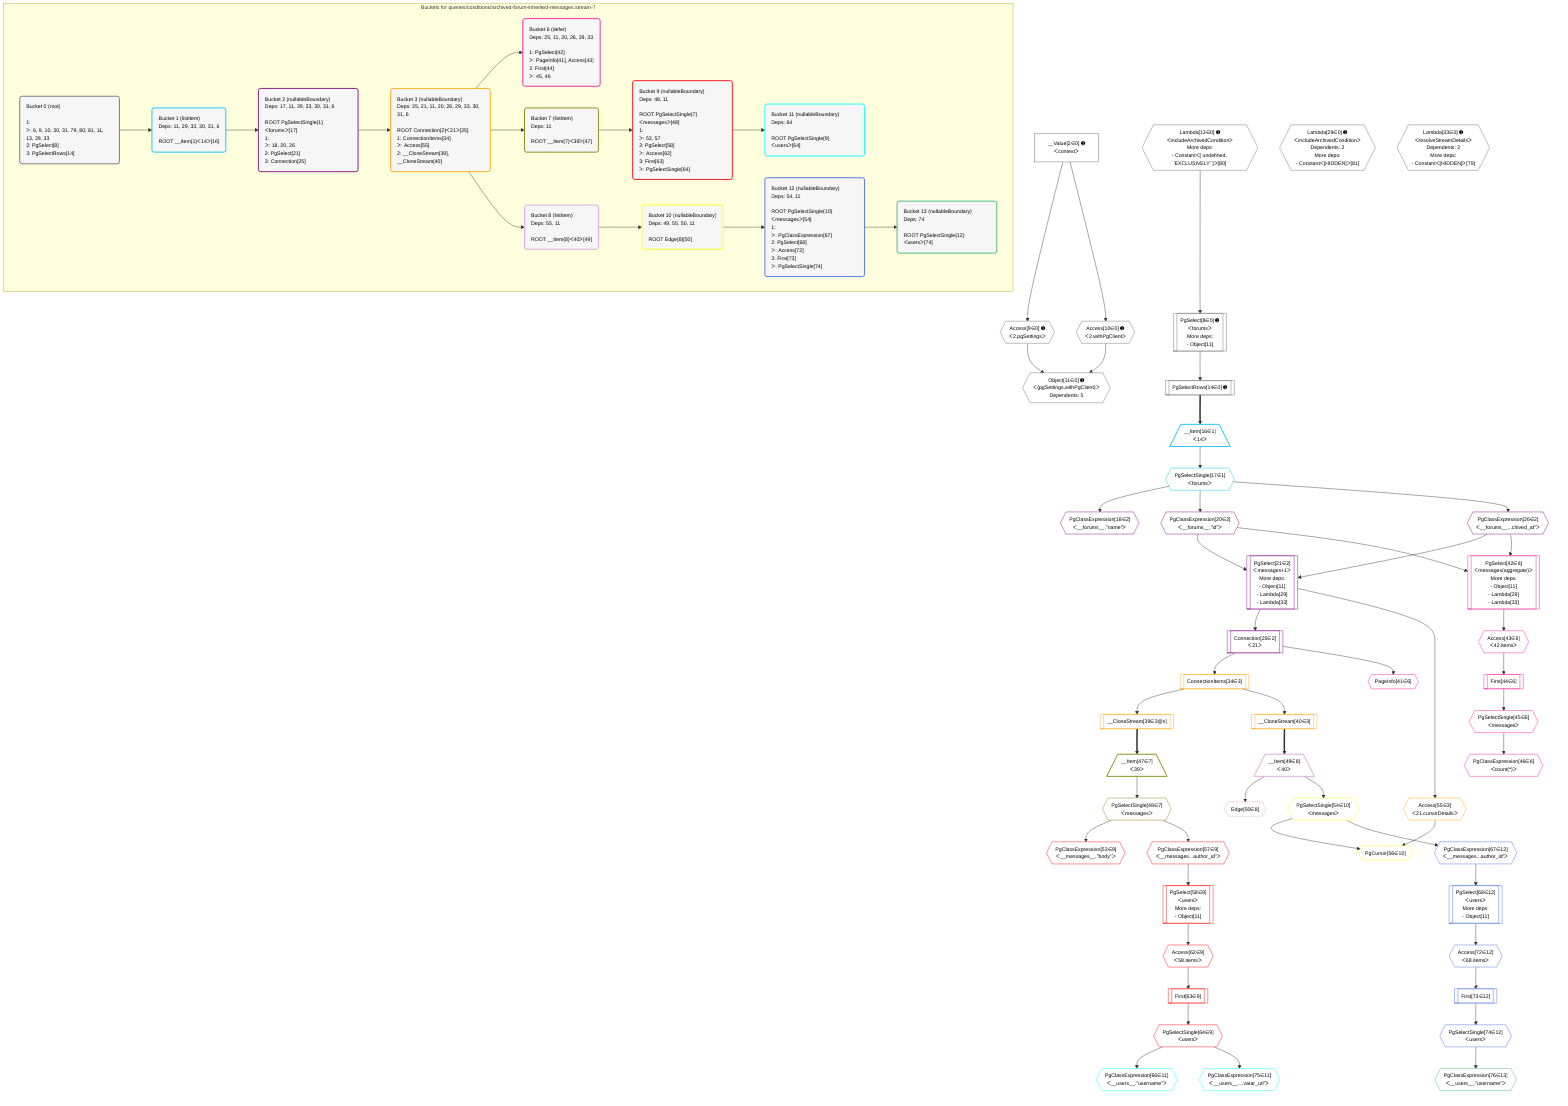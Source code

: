 %%{init: {'themeVariables': { 'fontSize': '12px'}}}%%
graph TD
    classDef path fill:#eee,stroke:#000,color:#000
    classDef plan fill:#fff,stroke-width:1px,color:#000
    classDef itemplan fill:#fff,stroke-width:2px,color:#000
    classDef unbatchedplan fill:#dff,stroke-width:1px,color:#000
    classDef sideeffectplan fill:#fcc,stroke-width:2px,color:#000
    classDef bucket fill:#f6f6f6,color:#000,stroke-width:2px,text-align:left

    subgraph "Buckets for queries/conditions/archived-forum-inherited-messages.stream-7"
    Bucket0("Bucket 0 (root)<br /><br />1: <br />ᐳ: 6, 9, 10, 30, 31, 79, 80, 81, 11, 13, 29, 33<br />2: PgSelect[8]<br />3: PgSelectRows[14]"):::bucket
    Bucket1("Bucket 1 (listItem)<br />Deps: 11, 29, 33, 30, 31, 6<br /><br />ROOT __Item{1}ᐸ14ᐳ[16]"):::bucket
    Bucket2("Bucket 2 (nullableBoundary)<br />Deps: 17, 11, 29, 33, 30, 31, 6<br /><br />ROOT PgSelectSingle{1}ᐸforumsᐳ[17]<br />1: <br />ᐳ: 18, 20, 26<br />2: PgSelect[21]<br />3: Connection[25]"):::bucket
    Bucket3("Bucket 3 (nullableBoundary)<br />Deps: 25, 21, 11, 20, 26, 29, 33, 30, 31, 6<br /><br />ROOT Connection{2}ᐸ21ᐳ[25]<br />1: ConnectionItems[34]<br />ᐳ: Access[55]<br />2: __CloneStream[39], __CloneStream[40]"):::bucket
    Bucket6("Bucket 6 (defer)<br />Deps: 25, 11, 20, 26, 29, 33<br /><br />1: PgSelect[42]<br />ᐳ: PageInfo[41], Access[43]<br />2: First[44]<br />ᐳ: 45, 46"):::bucket
    Bucket7("Bucket 7 (listItem)<br />Deps: 11<br /><br />ROOT __Item{7}ᐸ39ᐳ[47]"):::bucket
    Bucket8("Bucket 8 (listItem)<br />Deps: 55, 11<br /><br />ROOT __Item{8}ᐸ40ᐳ[49]"):::bucket
    Bucket9("Bucket 9 (nullableBoundary)<br />Deps: 48, 11<br /><br />ROOT PgSelectSingle{7}ᐸmessagesᐳ[48]<br />1: <br />ᐳ: 53, 57<br />2: PgSelect[58]<br />ᐳ: Access[62]<br />3: First[63]<br />ᐳ: PgSelectSingle[64]"):::bucket
    Bucket10("Bucket 10 (nullableBoundary)<br />Deps: 49, 55, 50, 11<br /><br />ROOT Edge{8}[50]"):::bucket
    Bucket11("Bucket 11 (nullableBoundary)<br />Deps: 64<br /><br />ROOT PgSelectSingle{9}ᐸusersᐳ[64]"):::bucket
    Bucket12("Bucket 12 (nullableBoundary)<br />Deps: 54, 11<br /><br />ROOT PgSelectSingle{10}ᐸmessagesᐳ[54]<br />1: <br />ᐳ: PgClassExpression[67]<br />2: PgSelect[68]<br />ᐳ: Access[72]<br />3: First[73]<br />ᐳ: PgSelectSingle[74]"):::bucket
    Bucket13("Bucket 13 (nullableBoundary)<br />Deps: 74<br /><br />ROOT PgSelectSingle{12}ᐸusersᐳ[74]"):::bucket
    end
    Bucket0 --> Bucket1
    Bucket1 --> Bucket2
    Bucket2 --> Bucket3
    Bucket3 --> Bucket6 & Bucket7 & Bucket8
    Bucket7 --> Bucket9
    Bucket8 --> Bucket10
    Bucket9 --> Bucket11
    Bucket10 --> Bucket12
    Bucket12 --> Bucket13

    %% plan dependencies
    PgSelect8[["PgSelect[8∈0] ➊<br />ᐸforumsᐳ<br />More deps:<br />- Object[11]"]]:::plan
    Lambda13{{"Lambda[13∈0] ➊<br />ᐸincludeArchivedConditionᐳ<br />More deps:<br />- Constantᐸ[ undefined, 'EXCLUSIVELY' ]ᐳ[80]"}}:::plan
    Lambda13 --> PgSelect8
    Object11{{"Object[11∈0] ➊<br />ᐸ{pgSettings,withPgClient}ᐳ<br />Dependents: 5"}}:::plan
    Access9{{"Access[9∈0] ➊<br />ᐸ2.pgSettingsᐳ"}}:::plan
    Access10{{"Access[10∈0] ➊<br />ᐸ2.withPgClientᐳ"}}:::plan
    Access9 & Access10 --> Object11
    __Value2["__Value[2∈0] ➊<br />ᐸcontextᐳ"]:::plan
    __Value2 --> Access9
    __Value2 --> Access10
    PgSelectRows14[["PgSelectRows[14∈0] ➊"]]:::plan
    PgSelect8 --> PgSelectRows14
    Lambda29{{"Lambda[29∈0] ➊<br />ᐸincludeArchivedConditionᐳ<br />Dependents: 2<br />More deps:<br />- Constantᐸ[HIDDEN]ᐳ[81]"}}:::plan
    Lambda33{{"Lambda[33∈0] ➊<br />ᐸresolveStreamDetailsᐳ<br />Dependents: 2<br />More deps:<br />- Constantᐸ[HIDDEN]ᐳ[79]"}}:::plan
    __Item16[/"__Item[16∈1]<br />ᐸ14ᐳ"\]:::itemplan
    PgSelectRows14 ==> __Item16
    PgSelectSingle17{{"PgSelectSingle[17∈1]<br />ᐸforumsᐳ"}}:::plan
    __Item16 --> PgSelectSingle17
    PgSelect21[["PgSelect[21∈2]<br />ᐸmessages+1ᐳ<br />More deps:<br />- Object[11]<br />- Lambda[29]<br />- Lambda[33]"]]:::plan
    PgClassExpression20{{"PgClassExpression[20∈2]<br />ᐸ__forums__.”id”ᐳ"}}:::plan
    PgClassExpression26{{"PgClassExpression[26∈2]<br />ᐸ__forums__...chived_at”ᐳ"}}:::plan
    PgClassExpression20 & PgClassExpression26 --> PgSelect21
    PgClassExpression18{{"PgClassExpression[18∈2]<br />ᐸ__forums__.”name”ᐳ"}}:::plan
    PgSelectSingle17 --> PgClassExpression18
    PgSelectSingle17 --> PgClassExpression20
    Connection25[["Connection[25∈2]<br />ᐸ21ᐳ"]]:::plan
    PgSelect21 --> Connection25
    PgSelectSingle17 --> PgClassExpression26
    ConnectionItems34[["ConnectionItems[34∈3]"]]:::plan
    Connection25 --> ConnectionItems34
    __CloneStream39[["__CloneStream[39∈3@s]"]]:::plan
    ConnectionItems34 --> __CloneStream39
    __CloneStream40[["__CloneStream[40∈3]"]]:::plan
    ConnectionItems34 --> __CloneStream40
    Access55{{"Access[55∈3]<br />ᐸ21.cursorDetailsᐳ"}}:::plan
    PgSelect21 --> Access55
    PgSelect42[["PgSelect[42∈6]<br />ᐸmessages(aggregate)ᐳ<br />More deps:<br />- Object[11]<br />- Lambda[29]<br />- Lambda[33]"]]:::plan
    PgClassExpression20 & PgClassExpression26 --> PgSelect42
    PageInfo41{{"PageInfo[41∈6]"}}:::plan
    Connection25 --> PageInfo41
    Access43{{"Access[43∈6]<br />ᐸ42.itemsᐳ"}}:::plan
    PgSelect42 --> Access43
    First44[["First[44∈6]"]]:::plan
    Access43 --> First44
    PgSelectSingle45{{"PgSelectSingle[45∈6]<br />ᐸmessagesᐳ"}}:::plan
    First44 --> PgSelectSingle45
    PgClassExpression46{{"PgClassExpression[46∈6]<br />ᐸcount(*)ᐳ"}}:::plan
    PgSelectSingle45 --> PgClassExpression46
    __Item47[/"__Item[47∈7]<br />ᐸ39ᐳ"\]:::itemplan
    __CloneStream39 ==> __Item47
    PgSelectSingle48{{"PgSelectSingle[48∈7]<br />ᐸmessagesᐳ"}}:::plan
    __Item47 --> PgSelectSingle48
    __Item49[/"__Item[49∈8]<br />ᐸ40ᐳ"\]:::itemplan
    __CloneStream40 ==> __Item49
    Edge50{{"Edge[50∈8]"}}:::plan
    __Item49 --> Edge50
    PgSelect58[["PgSelect[58∈9]<br />ᐸusersᐳ<br />More deps:<br />- Object[11]"]]:::plan
    PgClassExpression57{{"PgClassExpression[57∈9]<br />ᐸ__messages...author_id”ᐳ"}}:::plan
    PgClassExpression57 --> PgSelect58
    PgClassExpression53{{"PgClassExpression[53∈9]<br />ᐸ__messages__.”body”ᐳ"}}:::plan
    PgSelectSingle48 --> PgClassExpression53
    PgSelectSingle48 --> PgClassExpression57
    Access62{{"Access[62∈9]<br />ᐸ58.itemsᐳ"}}:::plan
    PgSelect58 --> Access62
    First63[["First[63∈9]"]]:::plan
    Access62 --> First63
    PgSelectSingle64{{"PgSelectSingle[64∈9]<br />ᐸusersᐳ"}}:::plan
    First63 --> PgSelectSingle64
    PgCursor56{{"PgCursor[56∈10]"}}:::plan
    PgSelectSingle54{{"PgSelectSingle[54∈10]<br />ᐸmessagesᐳ"}}:::plan
    PgSelectSingle54 & Access55 --> PgCursor56
    __Item49 --> PgSelectSingle54
    PgClassExpression66{{"PgClassExpression[66∈11]<br />ᐸ__users__.”username”ᐳ"}}:::plan
    PgSelectSingle64 --> PgClassExpression66
    PgClassExpression75{{"PgClassExpression[75∈11]<br />ᐸ__users__....vatar_url”ᐳ"}}:::plan
    PgSelectSingle64 --> PgClassExpression75
    PgSelect68[["PgSelect[68∈12]<br />ᐸusersᐳ<br />More deps:<br />- Object[11]"]]:::plan
    PgClassExpression67{{"PgClassExpression[67∈12]<br />ᐸ__messages...author_id”ᐳ"}}:::plan
    PgClassExpression67 --> PgSelect68
    PgSelectSingle54 --> PgClassExpression67
    Access72{{"Access[72∈12]<br />ᐸ68.itemsᐳ"}}:::plan
    PgSelect68 --> Access72
    First73[["First[73∈12]"]]:::plan
    Access72 --> First73
    PgSelectSingle74{{"PgSelectSingle[74∈12]<br />ᐸusersᐳ"}}:::plan
    First73 --> PgSelectSingle74
    PgClassExpression76{{"PgClassExpression[76∈13]<br />ᐸ__users__.”username”ᐳ"}}:::plan
    PgSelectSingle74 --> PgClassExpression76

    %% define steps
    classDef bucket0 stroke:#696969
    class Bucket0,__Value2,PgSelect8,Access9,Access10,Object11,Lambda13,PgSelectRows14,Lambda29,Lambda33 bucket0
    classDef bucket1 stroke:#00bfff
    class Bucket1,__Item16,PgSelectSingle17 bucket1
    classDef bucket2 stroke:#7f007f
    class Bucket2,PgClassExpression18,PgClassExpression20,PgSelect21,Connection25,PgClassExpression26 bucket2
    classDef bucket3 stroke:#ffa500
    class Bucket3,ConnectionItems34,__CloneStream39,__CloneStream40,Access55 bucket3
    classDef bucket6 stroke:#ff1493
    class Bucket6,PageInfo41,PgSelect42,Access43,First44,PgSelectSingle45,PgClassExpression46 bucket6
    classDef bucket7 stroke:#808000
    class Bucket7,__Item47,PgSelectSingle48 bucket7
    classDef bucket8 stroke:#dda0dd
    class Bucket8,__Item49,Edge50 bucket8
    classDef bucket9 stroke:#ff0000
    class Bucket9,PgClassExpression53,PgClassExpression57,PgSelect58,Access62,First63,PgSelectSingle64 bucket9
    classDef bucket10 stroke:#ffff00
    class Bucket10,PgSelectSingle54,PgCursor56 bucket10
    classDef bucket11 stroke:#00ffff
    class Bucket11,PgClassExpression66,PgClassExpression75 bucket11
    classDef bucket12 stroke:#4169e1
    class Bucket12,PgClassExpression67,PgSelect68,Access72,First73,PgSelectSingle74 bucket12
    classDef bucket13 stroke:#3cb371
    class Bucket13,PgClassExpression76 bucket13